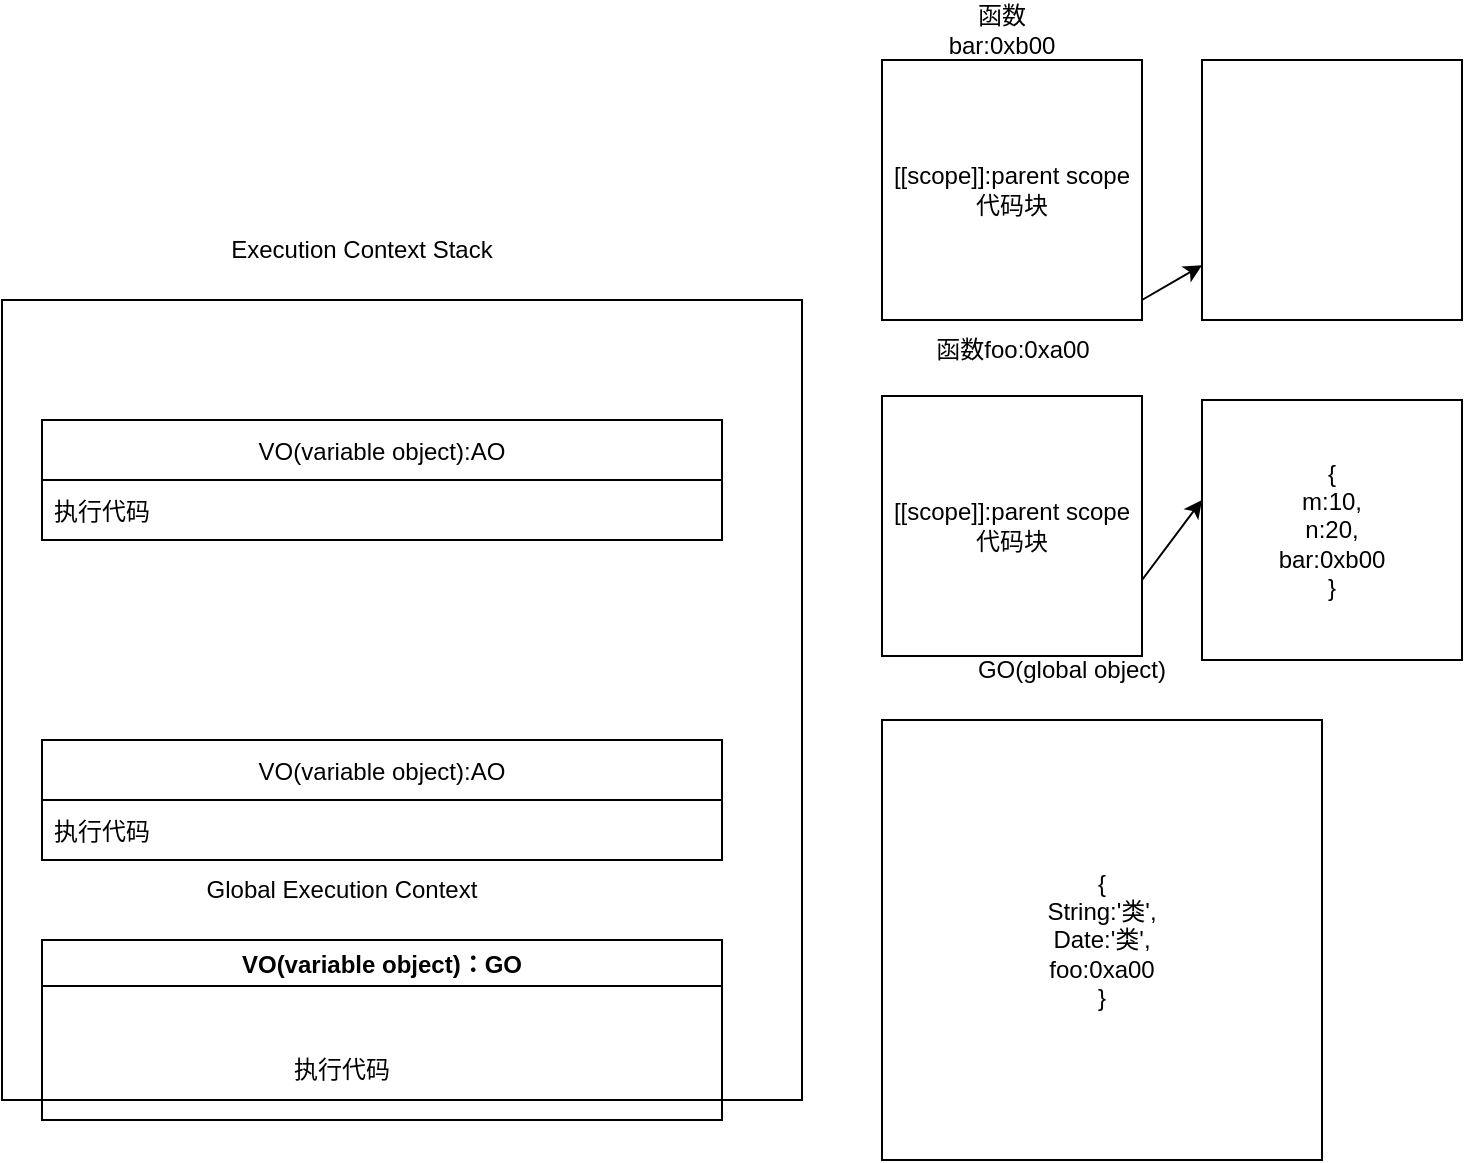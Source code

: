 <mxfile>
    <diagram id="KHz6fyODbMwNqrWDZ8PU" name="第 1 页">
        <mxGraphModel dx="790" dy="1689" grid="1" gridSize="10" guides="1" tooltips="1" connect="1" arrows="1" fold="1" page="1" pageScale="1" pageWidth="827" pageHeight="1169" math="0" shadow="0">
            <root>
                <mxCell id="0"/>
                <mxCell id="1" parent="0"/>
                <mxCell id="2" value="" style="whiteSpace=wrap;html=1;aspect=fixed;" vertex="1" parent="1">
                    <mxGeometry x="20" y="70" width="400" height="400" as="geometry"/>
                </mxCell>
                <mxCell id="3" value="Execution Context Stack" style="text;html=1;strokeColor=none;fillColor=none;align=center;verticalAlign=middle;whiteSpace=wrap;rounded=0;" vertex="1" parent="1">
                    <mxGeometry x="110" y="30" width="180" height="30" as="geometry"/>
                </mxCell>
                <mxCell id="4" value="VO(variable object)：GO" style="swimlane;" vertex="1" parent="1">
                    <mxGeometry x="40" y="390" width="340" height="90" as="geometry"/>
                </mxCell>
                <mxCell id="11" value="执行代码" style="text;html=1;strokeColor=none;fillColor=none;align=center;verticalAlign=middle;whiteSpace=wrap;rounded=0;" vertex="1" parent="4">
                    <mxGeometry x="120" y="50" width="60" height="30" as="geometry"/>
                </mxCell>
                <mxCell id="5" value="Global Execution Context" style="text;html=1;strokeColor=none;fillColor=none;align=center;verticalAlign=middle;whiteSpace=wrap;rounded=0;" vertex="1" parent="1">
                    <mxGeometry x="70" y="350" width="240" height="30" as="geometry"/>
                </mxCell>
                <mxCell id="6" value="{&lt;br&gt;String:'类',&lt;br&gt;Date:'类',&lt;br&gt;foo:0xa00&lt;br&gt;}" style="whiteSpace=wrap;html=1;aspect=fixed;" vertex="1" parent="1">
                    <mxGeometry x="460" y="280" width="220" height="220" as="geometry"/>
                </mxCell>
                <mxCell id="7" value="GO(global object)" style="text;html=1;strokeColor=none;fillColor=none;align=center;verticalAlign=middle;whiteSpace=wrap;rounded=0;" vertex="1" parent="1">
                    <mxGeometry x="450" y="240" width="210" height="30" as="geometry"/>
                </mxCell>
                <mxCell id="8" value="[[scope]]:parent scope&lt;br&gt;代码块" style="whiteSpace=wrap;html=1;aspect=fixed;" vertex="1" parent="1">
                    <mxGeometry x="460" y="118" width="130" height="130" as="geometry"/>
                </mxCell>
                <mxCell id="9" value="函数foo:0xa00" style="text;html=1;strokeColor=none;fillColor=none;align=center;verticalAlign=middle;whiteSpace=wrap;rounded=0;" vertex="1" parent="1">
                    <mxGeometry x="472.5" y="80" width="105" height="30" as="geometry"/>
                </mxCell>
                <mxCell id="12" value="VO(variable object):AO" style="swimlane;fontStyle=0;childLayout=stackLayout;horizontal=1;startSize=30;horizontalStack=0;resizeParent=1;resizeParentMax=0;resizeLast=0;collapsible=1;marginBottom=0;" vertex="1" parent="1">
                    <mxGeometry x="40" y="290" width="340" height="60" as="geometry"/>
                </mxCell>
                <mxCell id="15" value="执行代码" style="text;strokeColor=none;fillColor=none;align=left;verticalAlign=middle;spacingLeft=4;spacingRight=4;overflow=hidden;points=[[0,0.5],[1,0.5]];portConstraint=eastwest;rotatable=0;" vertex="1" parent="12">
                    <mxGeometry y="30" width="340" height="30" as="geometry"/>
                </mxCell>
                <mxCell id="16" value="{&lt;br&gt;m:10,&lt;br&gt;n:20,&lt;br&gt;bar:0xb00&lt;br&gt;}" style="whiteSpace=wrap;html=1;aspect=fixed;" vertex="1" parent="1">
                    <mxGeometry x="620" y="120" width="130" height="130" as="geometry"/>
                </mxCell>
                <mxCell id="17" value="" style="endArrow=classic;html=1;" edge="1" parent="1">
                    <mxGeometry width="50" height="50" relative="1" as="geometry">
                        <mxPoint x="590" y="210" as="sourcePoint"/>
                        <mxPoint x="620" y="170" as="targetPoint"/>
                    </mxGeometry>
                </mxCell>
                <mxCell id="18" value="[[scope]]:parent scope&lt;br&gt;代码块" style="whiteSpace=wrap;html=1;aspect=fixed;" vertex="1" parent="1">
                    <mxGeometry x="460" y="-50" width="130" height="130" as="geometry"/>
                </mxCell>
                <mxCell id="19" value="函数bar:0xb00" style="text;html=1;strokeColor=none;fillColor=none;align=center;verticalAlign=middle;whiteSpace=wrap;rounded=0;" vertex="1" parent="1">
                    <mxGeometry x="490" y="-80" width="60" height="30" as="geometry"/>
                </mxCell>
                <mxCell id="20" value="" style="whiteSpace=wrap;html=1;aspect=fixed;" vertex="1" parent="1">
                    <mxGeometry x="620" y="-50" width="130" height="130" as="geometry"/>
                </mxCell>
                <mxCell id="23" value="" style="endArrow=classic;html=1;" edge="1" parent="1" target="20">
                    <mxGeometry width="50" height="50" relative="1" as="geometry">
                        <mxPoint x="590" y="70" as="sourcePoint"/>
                        <mxPoint x="640" y="20" as="targetPoint"/>
                    </mxGeometry>
                </mxCell>
                <mxCell id="25" value="VO(variable object):AO" style="swimlane;fontStyle=0;childLayout=stackLayout;horizontal=1;startSize=30;horizontalStack=0;resizeParent=1;resizeParentMax=0;resizeLast=0;collapsible=1;marginBottom=0;" vertex="1" parent="1">
                    <mxGeometry x="40" y="130" width="340" height="60" as="geometry"/>
                </mxCell>
                <mxCell id="26" value="执行代码" style="text;strokeColor=none;fillColor=none;align=left;verticalAlign=middle;spacingLeft=4;spacingRight=4;overflow=hidden;points=[[0,0.5],[1,0.5]];portConstraint=eastwest;rotatable=0;" vertex="1" parent="25">
                    <mxGeometry y="30" width="340" height="30" as="geometry"/>
                </mxCell>
            </root>
        </mxGraphModel>
    </diagram>
</mxfile>